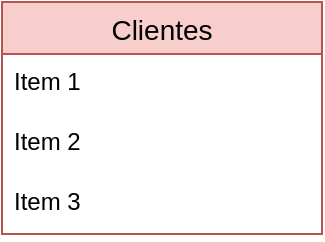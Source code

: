 <mxfile version="20.8.3" type="github">
  <diagram id="HEPEO-T-SivzpzrbCo-a" name="Página-1">
    <mxGraphModel dx="874" dy="484" grid="1" gridSize="10" guides="1" tooltips="1" connect="1" arrows="1" fold="1" page="1" pageScale="1" pageWidth="827" pageHeight="1169" math="0" shadow="0">
      <root>
        <mxCell id="0" />
        <mxCell id="1" parent="0" />
        <mxCell id="062IiCJKfXpWUGWKzbup-1" value="Clientes" style="swimlane;fontStyle=0;childLayout=stackLayout;horizontal=1;startSize=26;horizontalStack=0;resizeParent=1;resizeParentMax=0;resizeLast=0;collapsible=1;marginBottom=0;align=center;fontSize=14;fillColor=#f8cecc;strokeColor=#b85450;" vertex="1" parent="1">
          <mxGeometry x="70" y="70" width="160" height="116" as="geometry" />
        </mxCell>
        <mxCell id="062IiCJKfXpWUGWKzbup-2" value="Item 1" style="text;strokeColor=none;fillColor=none;spacingLeft=4;spacingRight=4;overflow=hidden;rotatable=0;points=[[0,0.5],[1,0.5]];portConstraint=eastwest;fontSize=12;" vertex="1" parent="062IiCJKfXpWUGWKzbup-1">
          <mxGeometry y="26" width="160" height="30" as="geometry" />
        </mxCell>
        <mxCell id="062IiCJKfXpWUGWKzbup-3" value="Item 2" style="text;strokeColor=none;fillColor=none;spacingLeft=4;spacingRight=4;overflow=hidden;rotatable=0;points=[[0,0.5],[1,0.5]];portConstraint=eastwest;fontSize=12;" vertex="1" parent="062IiCJKfXpWUGWKzbup-1">
          <mxGeometry y="56" width="160" height="30" as="geometry" />
        </mxCell>
        <mxCell id="062IiCJKfXpWUGWKzbup-4" value="Item 3" style="text;strokeColor=none;fillColor=none;spacingLeft=4;spacingRight=4;overflow=hidden;rotatable=0;points=[[0,0.5],[1,0.5]];portConstraint=eastwest;fontSize=12;" vertex="1" parent="062IiCJKfXpWUGWKzbup-1">
          <mxGeometry y="86" width="160" height="30" as="geometry" />
        </mxCell>
      </root>
    </mxGraphModel>
  </diagram>
</mxfile>
